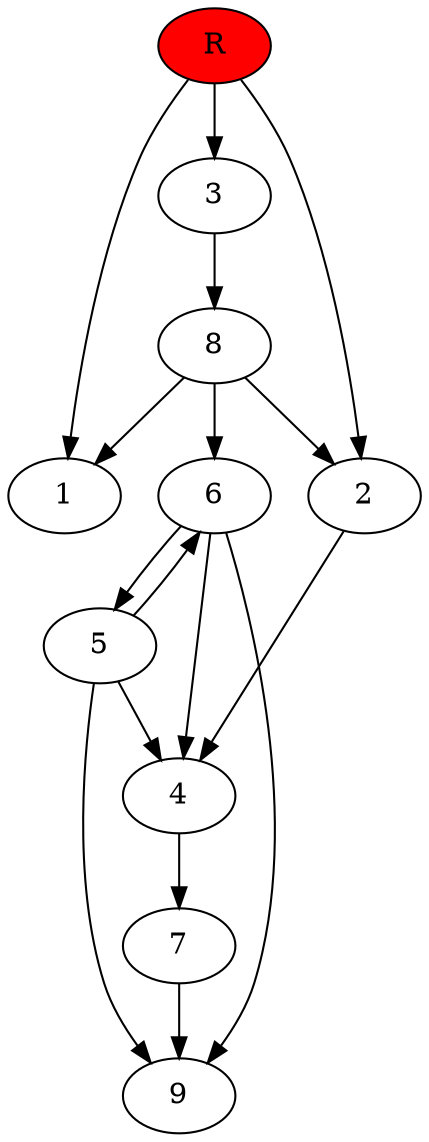 digraph prb6892 {
	1
	2
	3
	4
	5
	6
	7
	8
	R [fillcolor="#ff0000" style=filled]
	2 -> 4
	3 -> 8
	4 -> 7
	5 -> 4
	5 -> 6
	5 -> 9
	6 -> 4
	6 -> 5
	6 -> 9
	7 -> 9
	8 -> 1
	8 -> 2
	8 -> 6
	R -> 1
	R -> 2
	R -> 3
}
